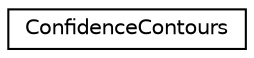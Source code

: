 digraph "Graphical Class Hierarchy"
{
  edge [fontname="Helvetica",fontsize="10",labelfontname="Helvetica",labelfontsize="10"];
  node [fontname="Helvetica",fontsize="10",shape=record];
  rankdir="LR";
  Node0 [label="ConfidenceContours",height=0.2,width=0.4,color="black", fillcolor="white", style="filled",URL="$class_confidence_contours.html"];
}

